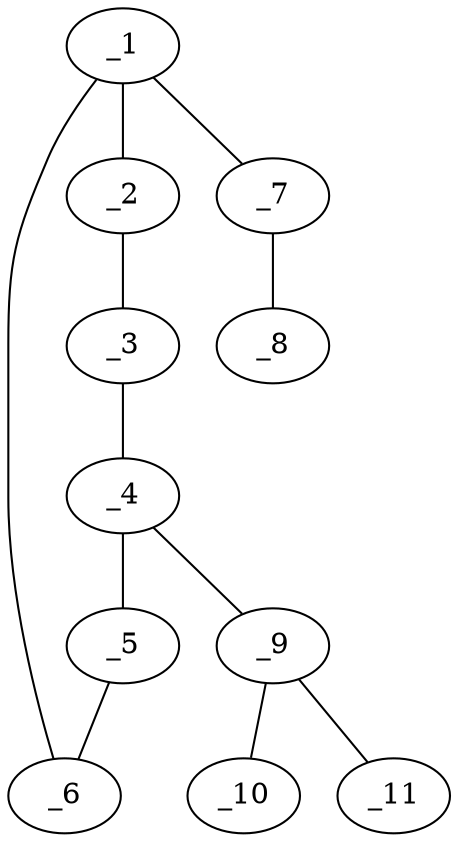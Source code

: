 graph molid662187 {
	_1	 [charge=0,
		chem=1,
		symbol="C  ",
		x="2.866",
		y="-1"];
	_2	 [charge=0,
		chem=1,
		symbol="C  ",
		x="3.7321",
		y="-0.5"];
	_1 -- _2	 [valence=1];
	_6	 [charge=0,
		chem=2,
		symbol="O  ",
		x=2,
		y="-0.5"];
	_1 -- _6	 [valence=1];
	_7	 [charge=0,
		chem=2,
		symbol="O  ",
		x="2.866",
		y="-2"];
	_1 -- _7	 [valence=1];
	_3	 [charge=0,
		chem=1,
		symbol="C  ",
		x="3.7321",
		y="0.5"];
	_2 -- _3	 [valence=1];
	_4	 [charge=0,
		chem=1,
		symbol="C  ",
		x="2.866",
		y=1];
	_3 -- _4	 [valence=1];
	_5	 [charge=0,
		chem=2,
		symbol="O  ",
		x=2,
		y="0.5"];
	_4 -- _5	 [valence=1];
	_9	 [charge=0,
		chem=1,
		symbol="C  ",
		x="2.866",
		y=2];
	_4 -- _9	 [valence=1];
	_5 -- _6	 [valence=1];
	_8	 [charge=0,
		chem=1,
		symbol="C  ",
		x=2,
		y="-2.5"];
	_7 -- _8	 [valence=1];
	_10	 [charge=0,
		chem=2,
		symbol="O  ",
		x="3.7321",
		y="2.5"];
	_9 -- _10	 [valence=1];
	_11	 [charge=0,
		chem=1,
		symbol="C  ",
		x=2,
		y="2.5"];
	_9 -- _11	 [valence=1];
}
